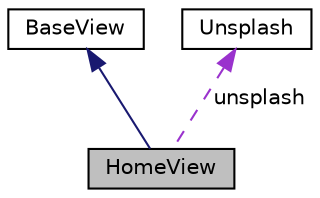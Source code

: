 digraph "HomeView"
{
 // LATEX_PDF_SIZE
  edge [fontname="Helvetica",fontsize="10",labelfontname="Helvetica",labelfontsize="10"];
  node [fontname="Helvetica",fontsize="10",shape=record];
  Node1 [label="HomeView",height=0.2,width=0.4,color="black", fillcolor="grey75", style="filled", fontcolor="black",tooltip="The main view of the application."];
  Node2 -> Node1 [dir="back",color="midnightblue",fontsize="10",style="solid",fontname="Helvetica"];
  Node2 [label="BaseView",height=0.2,width=0.4,color="black", fillcolor="white", style="filled",URL="$classBaseView.html",tooltip="BaseView class basic structure of a view."];
  Node3 -> Node1 [dir="back",color="darkorchid3",fontsize="10",style="dashed",label=" unsplash" ,fontname="Helvetica"];
  Node3 [label="Unsplash",height=0.2,width=0.4,color="black", fillcolor="white", style="filled",URL="$classUnsplash.html",tooltip="Unsplash background manager class."];
}
